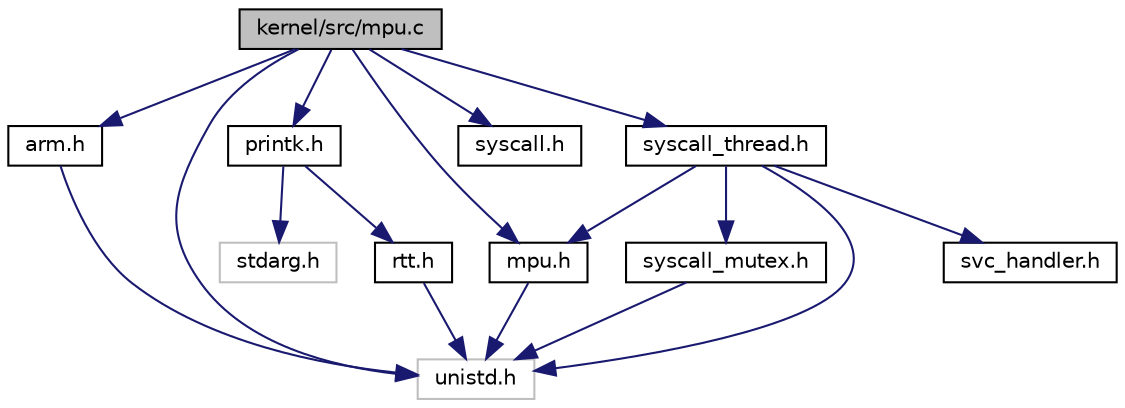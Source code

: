 digraph "kernel/src/mpu.c"
{
 // LATEX_PDF_SIZE
  edge [fontname="Helvetica",fontsize="10",labelfontname="Helvetica",labelfontsize="10"];
  node [fontname="Helvetica",fontsize="10",shape=record];
  Node1 [label="kernel/src/mpu.c",height=0.2,width=0.4,color="black", fillcolor="grey75", style="filled", fontcolor="black",tooltip="implementation of memory protection for lab 4"];
  Node1 -> Node2 [color="midnightblue",fontsize="10",style="solid",fontname="Helvetica"];
  Node2 [label="arm.h",height=0.2,width=0.4,color="black", fillcolor="white", style="filled",URL="$arm_8h.html",tooltip="helpful ARM utilities and assembly wrappers"];
  Node2 -> Node3 [color="midnightblue",fontsize="10",style="solid",fontname="Helvetica"];
  Node3 [label="unistd.h",height=0.2,width=0.4,color="grey75", fillcolor="white", style="filled",tooltip=" "];
  Node1 -> Node4 [color="midnightblue",fontsize="10",style="solid",fontname="Helvetica"];
  Node4 [label="mpu.h",height=0.2,width=0.4,color="black", fillcolor="white", style="filled",URL="$mpu_8h.html",tooltip="prototypes for memory protection"];
  Node4 -> Node3 [color="midnightblue",fontsize="10",style="solid",fontname="Helvetica"];
  Node1 -> Node5 [color="midnightblue",fontsize="10",style="solid",fontname="Helvetica"];
  Node5 [label="printk.h",height=0.2,width=0.4,color="black", fillcolor="white", style="filled",URL="$printk_8h.html",tooltip="formatted string printing at kernel level, wraps RTT"];
  Node5 -> Node6 [color="midnightblue",fontsize="10",style="solid",fontname="Helvetica"];
  Node6 [label="rtt.h",height=0.2,width=0.4,color="black", fillcolor="white", style="filled",URL="$rtt_8h.html",tooltip="constants and prototypes for real-time transfer (RTT)"];
  Node6 -> Node3 [color="midnightblue",fontsize="10",style="solid",fontname="Helvetica"];
  Node5 -> Node7 [color="midnightblue",fontsize="10",style="solid",fontname="Helvetica"];
  Node7 [label="stdarg.h",height=0.2,width=0.4,color="grey75", fillcolor="white", style="filled",tooltip=" "];
  Node1 -> Node8 [color="midnightblue",fontsize="10",style="solid",fontname="Helvetica"];
  Node8 [label="syscall.h",height=0.2,width=0.4,color="black", fillcolor="white", style="filled",URL="$syscall_8h.html",tooltip="declarations of base system calls for lab 4"];
  Node1 -> Node9 [color="midnightblue",fontsize="10",style="solid",fontname="Helvetica"];
  Node9 [label="syscall_thread.h",height=0.2,width=0.4,color="black", fillcolor="white", style="filled",URL="$syscall__thread_8h.html",tooltip="system calls to support thread library for lab 4"];
  Node9 -> Node3 [color="midnightblue",fontsize="10",style="solid",fontname="Helvetica"];
  Node9 -> Node4 [color="midnightblue",fontsize="10",style="solid",fontname="Helvetica"];
  Node9 -> Node10 [color="midnightblue",fontsize="10",style="solid",fontname="Helvetica"];
  Node10 [label="svc_handler.h",height=0.2,width=0.4,color="black", fillcolor="white", style="filled",URL="$svc__handler_8h.html",tooltip="prototypes for push-button \"soft reset\""];
  Node9 -> Node11 [color="midnightblue",fontsize="10",style="solid",fontname="Helvetica"];
  Node11 [label="syscall_mutex.h",height=0.2,width=0.4,color="black", fillcolor="white", style="filled",URL="$syscall__mutex_8h.html",tooltip="prototypes for system calls to support mutexes for lab 4"];
  Node11 -> Node3 [color="midnightblue",fontsize="10",style="solid",fontname="Helvetica"];
  Node1 -> Node3 [color="midnightblue",fontsize="10",style="solid",fontname="Helvetica"];
}
